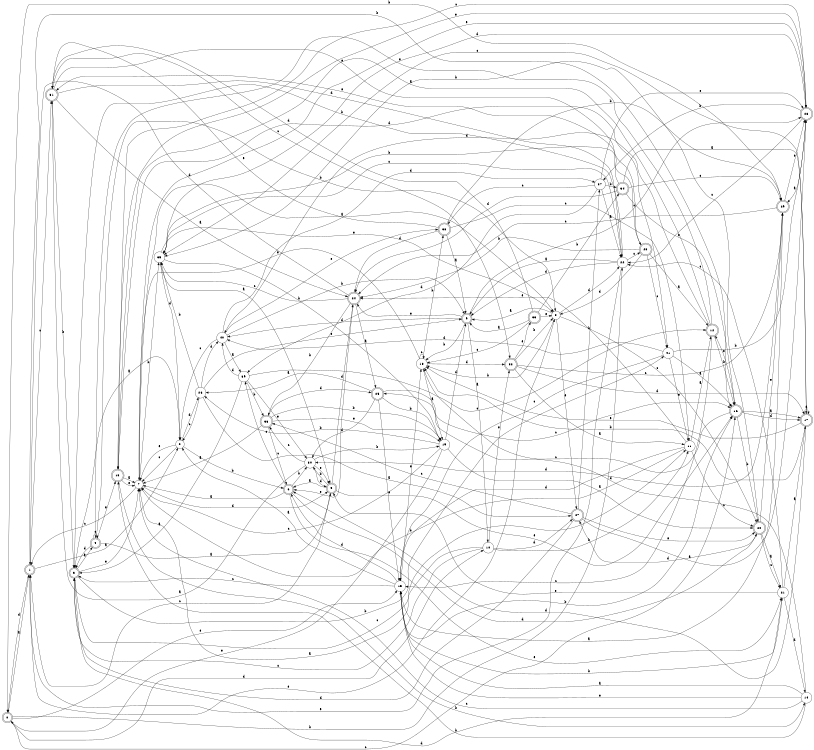 digraph n34_10 {
__start0 [label="" shape="none"];

rankdir=LR;
size="8,5";

s0 [style="rounded,filled", color="black", fillcolor="white" shape="doublecircle", label="0"];
s1 [style="rounded,filled", color="black", fillcolor="white" shape="doublecircle", label="1"];
s2 [style="filled", color="black", fillcolor="white" shape="circle", label="2"];
s3 [style="rounded,filled", color="black", fillcolor="white" shape="doublecircle", label="3"];
s4 [style="rounded,filled", color="black", fillcolor="white" shape="doublecircle", label="4"];
s5 [style="rounded,filled", color="black", fillcolor="white" shape="doublecircle", label="5"];
s6 [style="rounded,filled", color="black", fillcolor="white" shape="doublecircle", label="6"];
s7 [style="filled", color="black", fillcolor="white" shape="circle", label="7"];
s8 [style="filled", color="black", fillcolor="white" shape="circle", label="8"];
s9 [style="rounded,filled", color="black", fillcolor="white" shape="doublecircle", label="9"];
s10 [style="filled", color="black", fillcolor="white" shape="circle", label="10"];
s11 [style="filled", color="black", fillcolor="white" shape="circle", label="11"];
s12 [style="rounded,filled", color="black", fillcolor="white" shape="doublecircle", label="12"];
s13 [style="rounded,filled", color="black", fillcolor="white" shape="doublecircle", label="13"];
s14 [style="filled", color="black", fillcolor="white" shape="circle", label="14"];
s15 [style="filled", color="black", fillcolor="white" shape="circle", label="15"];
s16 [style="rounded,filled", color="black", fillcolor="white" shape="doublecircle", label="16"];
s17 [style="rounded,filled", color="black", fillcolor="white" shape="doublecircle", label="17"];
s18 [style="filled", color="black", fillcolor="white" shape="circle", label="18"];
s19 [style="filled", color="black", fillcolor="white" shape="circle", label="19"];
s20 [style="rounded,filled", color="black", fillcolor="white" shape="doublecircle", label="20"];
s21 [style="filled", color="black", fillcolor="white" shape="circle", label="21"];
s22 [style="filled", color="black", fillcolor="white" shape="circle", label="22"];
s23 [style="rounded,filled", color="black", fillcolor="white" shape="doublecircle", label="23"];
s24 [style="rounded,filled", color="black", fillcolor="white" shape="doublecircle", label="24"];
s25 [style="rounded,filled", color="black", fillcolor="white" shape="doublecircle", label="25"];
s26 [style="filled", color="black", fillcolor="white" shape="circle", label="26"];
s27 [style="rounded,filled", color="black", fillcolor="white" shape="doublecircle", label="27"];
s28 [style="rounded,filled", color="black", fillcolor="white" shape="doublecircle", label="28"];
s29 [style="rounded,filled", color="black", fillcolor="white" shape="doublecircle", label="29"];
s30 [style="filled", color="black", fillcolor="white" shape="circle", label="30"];
s31 [style="rounded,filled", color="black", fillcolor="white" shape="doublecircle", label="31"];
s32 [style="rounded,filled", color="black", fillcolor="white" shape="doublecircle", label="32"];
s33 [style="rounded,filled", color="black", fillcolor="white" shape="doublecircle", label="33"];
s34 [style="rounded,filled", color="black", fillcolor="white" shape="doublecircle", label="34"];
s35 [style="filled", color="black", fillcolor="white" shape="circle", label="35"];
s36 [style="rounded,filled", color="black", fillcolor="white" shape="doublecircle", label="36"];
s37 [style="filled", color="black", fillcolor="white" shape="circle", label="37"];
s38 [style="rounded,filled", color="black", fillcolor="white" shape="doublecircle", label="38"];
s39 [style="filled", color="black", fillcolor="white" shape="circle", label="39"];
s40 [style="filled", color="black", fillcolor="white" shape="circle", label="40"];
s41 [style="filled", color="black", fillcolor="white" shape="circle", label="41"];
s0 -> s1 [label="a"];
s0 -> s22 [label="b"];
s0 -> s16 [label="c"];
s0 -> s10 [label="d"];
s0 -> s15 [label="e"];
s1 -> s2 [label="a"];
s1 -> s16 [label="b"];
s1 -> s31 [label="c"];
s1 -> s0 [label="d"];
s1 -> s8 [label="e"];
s2 -> s3 [label="a"];
s2 -> s6 [label="b"];
s2 -> s7 [label="c"];
s2 -> s26 [label="d"];
s2 -> s7 [label="e"];
s3 -> s4 [label="a"];
s3 -> s41 [label="b"];
s3 -> s11 [label="c"];
s3 -> s21 [label="d"];
s3 -> s7 [label="e"];
s4 -> s5 [label="a"];
s4 -> s8 [label="b"];
s4 -> s4 [label="c"];
s4 -> s3 [label="d"];
s4 -> s13 [label="e"];
s5 -> s6 [label="a"];
s5 -> s30 [label="b"];
s5 -> s1 [label="c"];
s5 -> s24 [label="d"];
s5 -> s16 [label="e"];
s6 -> s7 [label="a"];
s6 -> s30 [label="b"];
s6 -> s39 [label="c"];
s6 -> s20 [label="d"];
s6 -> s21 [label="e"];
s7 -> s8 [label="a"];
s7 -> s35 [label="b"];
s7 -> s1 [label="c"];
s7 -> s5 [label="d"];
s7 -> s28 [label="e"];
s8 -> s9 [label="a"];
s8 -> s18 [label="b"];
s8 -> s20 [label="c"];
s8 -> s22 [label="d"];
s8 -> s27 [label="e"];
s9 -> s10 [label="a"];
s9 -> s18 [label="b"];
s9 -> s28 [label="c"];
s9 -> s40 [label="d"];
s9 -> s24 [label="e"];
s10 -> s7 [label="a"];
s10 -> s11 [label="b"];
s10 -> s3 [label="c"];
s10 -> s27 [label="d"];
s10 -> s32 [label="e"];
s11 -> s12 [label="a"];
s11 -> s7 [label="b"];
s11 -> s20 [label="c"];
s11 -> s15 [label="d"];
s11 -> s24 [label="e"];
s12 -> s13 [label="a"];
s12 -> s16 [label="b"];
s12 -> s15 [label="c"];
s12 -> s40 [label="d"];
s12 -> s4 [label="e"];
s13 -> s7 [label="a"];
s13 -> s14 [label="b"];
s13 -> s28 [label="c"];
s13 -> s41 [label="d"];
s13 -> s7 [label="e"];
s14 -> s15 [label="a"];
s14 -> s13 [label="b"];
s14 -> s7 [label="c"];
s14 -> s18 [label="d"];
s14 -> s15 [label="e"];
s15 -> s2 [label="a"];
s15 -> s16 [label="b"];
s15 -> s3 [label="c"];
s15 -> s6 [label="d"];
s15 -> s18 [label="e"];
s16 -> s17 [label="a"];
s16 -> s20 [label="b"];
s16 -> s25 [label="c"];
s16 -> s17 [label="d"];
s16 -> s12 [label="e"];
s17 -> s17 [label="a"];
s17 -> s18 [label="b"];
s17 -> s35 [label="c"];
s17 -> s6 [label="d"];
s17 -> s18 [label="e"];
s18 -> s19 [label="a"];
s18 -> s38 [label="b"];
s18 -> s18 [label="c"];
s18 -> s32 [label="d"];
s18 -> s7 [label="e"];
s19 -> s20 [label="a"];
s19 -> s26 [label="b"];
s19 -> s7 [label="c"];
s19 -> s9 [label="d"];
s19 -> s0 [label="e"];
s20 -> s21 [label="a"];
s20 -> s35 [label="b"];
s20 -> s21 [label="c"];
s20 -> s27 [label="d"];
s20 -> s29 [label="e"];
s21 -> s17 [label="a"];
s21 -> s15 [label="b"];
s21 -> s22 [label="c"];
s21 -> s14 [label="d"];
s21 -> s5 [label="e"];
s22 -> s9 [label="a"];
s22 -> s3 [label="b"];
s22 -> s23 [label="c"];
s22 -> s9 [label="d"];
s22 -> s1 [label="e"];
s23 -> s12 [label="a"];
s23 -> s24 [label="b"];
s23 -> s41 [label="c"];
s23 -> s8 [label="d"];
s23 -> s31 [label="e"];
s24 -> s25 [label="a"];
s24 -> s36 [label="b"];
s24 -> s35 [label="c"];
s24 -> s1 [label="d"];
s24 -> s6 [label="e"];
s25 -> s26 [label="a"];
s25 -> s19 [label="b"];
s25 -> s16 [label="c"];
s25 -> s30 [label="d"];
s25 -> s15 [label="e"];
s26 -> s27 [label="a"];
s26 -> s35 [label="b"];
s26 -> s2 [label="c"];
s26 -> s40 [label="d"];
s26 -> s9 [label="e"];
s27 -> s28 [label="a"];
s27 -> s37 [label="b"];
s27 -> s36 [label="c"];
s27 -> s3 [label="d"];
s27 -> s20 [label="e"];
s28 -> s29 [label="a"];
s28 -> s37 [label="b"];
s28 -> s22 [label="c"];
s28 -> s35 [label="d"];
s28 -> s13 [label="e"];
s29 -> s15 [label="a"];
s29 -> s0 [label="b"];
s29 -> s24 [label="c"];
s29 -> s30 [label="d"];
s29 -> s28 [label="e"];
s30 -> s31 [label="a"];
s30 -> s19 [label="b"];
s30 -> s36 [label="c"];
s30 -> s5 [label="d"];
s30 -> s5 [label="e"];
s31 -> s24 [label="a"];
s31 -> s3 [label="b"];
s31 -> s32 [label="c"];
s31 -> s22 [label="d"];
s31 -> s23 [label="e"];
s32 -> s11 [label="a"];
s32 -> s8 [label="b"];
s32 -> s29 [label="c"];
s32 -> s17 [label="d"];
s32 -> s33 [label="e"];
s33 -> s9 [label="a"];
s33 -> s34 [label="b"];
s33 -> s18 [label="c"];
s33 -> s31 [label="d"];
s33 -> s8 [label="e"];
s34 -> s17 [label="a"];
s34 -> s35 [label="b"];
s34 -> s29 [label="c"];
s34 -> s24 [label="d"];
s34 -> s16 [label="e"];
s35 -> s5 [label="a"];
s35 -> s19 [label="b"];
s35 -> s22 [label="c"];
s35 -> s2 [label="d"];
s35 -> s8 [label="e"];
s36 -> s7 [label="a"];
s36 -> s19 [label="b"];
s36 -> s6 [label="c"];
s36 -> s25 [label="d"];
s36 -> s19 [label="e"];
s37 -> s22 [label="a"];
s37 -> s34 [label="b"];
s37 -> s38 [label="c"];
s37 -> s39 [label="d"];
s37 -> s28 [label="e"];
s38 -> s9 [label="a"];
s38 -> s29 [label="b"];
s38 -> s11 [label="c"];
s38 -> s24 [label="d"];
s38 -> s31 [label="e"];
s39 -> s3 [label="a"];
s39 -> s36 [label="b"];
s39 -> s12 [label="c"];
s39 -> s40 [label="d"];
s39 -> s30 [label="e"];
s40 -> s39 [label="a"];
s40 -> s9 [label="b"];
s40 -> s2 [label="c"];
s40 -> s37 [label="d"];
s40 -> s38 [label="e"];
s41 -> s16 [label="a"];
s41 -> s28 [label="b"];
s41 -> s15 [label="c"];
s41 -> s40 [label="d"];
s41 -> s11 [label="e"];

}